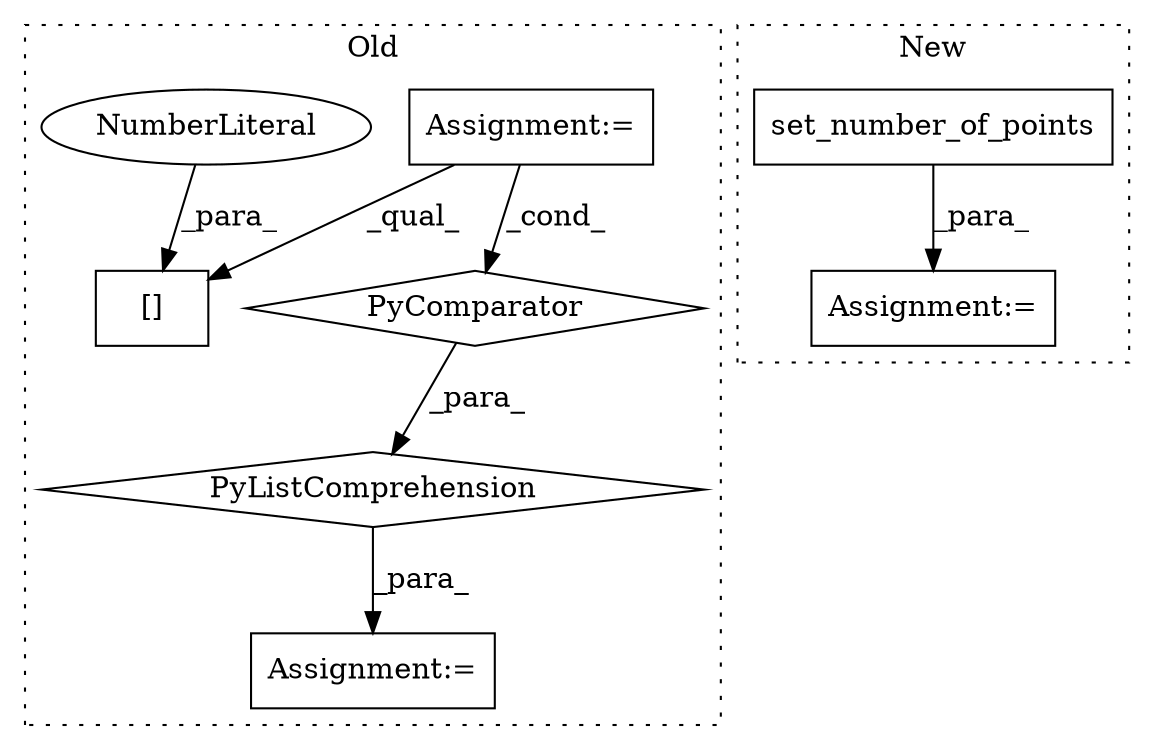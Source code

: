 digraph G {
subgraph cluster0 {
1 [label="PyListComprehension" a="109" s="1455" l="136" shape="diamond"];
3 [label="PyComparator" a="113" s="1549" l="34" shape="diamond"];
4 [label="Assignment:=" a="7" s="1549" l="34" shape="box"];
5 [label="Assignment:=" a="7" s="1443" l="12" shape="box"];
7 [label="[]" a="2" s="1476,1479" l="2,1" shape="box"];
8 [label="NumberLiteral" a="34" s="1478" l="1" shape="ellipse"];
label = "Old";
style="dotted";
}
subgraph cluster1 {
2 [label="set_number_of_points" a="32" s="1535,1584" l="21,1" shape="box"];
6 [label="Assignment:=" a="7" s="1534" l="1" shape="box"];
label = "New";
style="dotted";
}
1 -> 5 [label="_para_"];
2 -> 6 [label="_para_"];
3 -> 1 [label="_para_"];
4 -> 3 [label="_cond_"];
4 -> 7 [label="_qual_"];
8 -> 7 [label="_para_"];
}